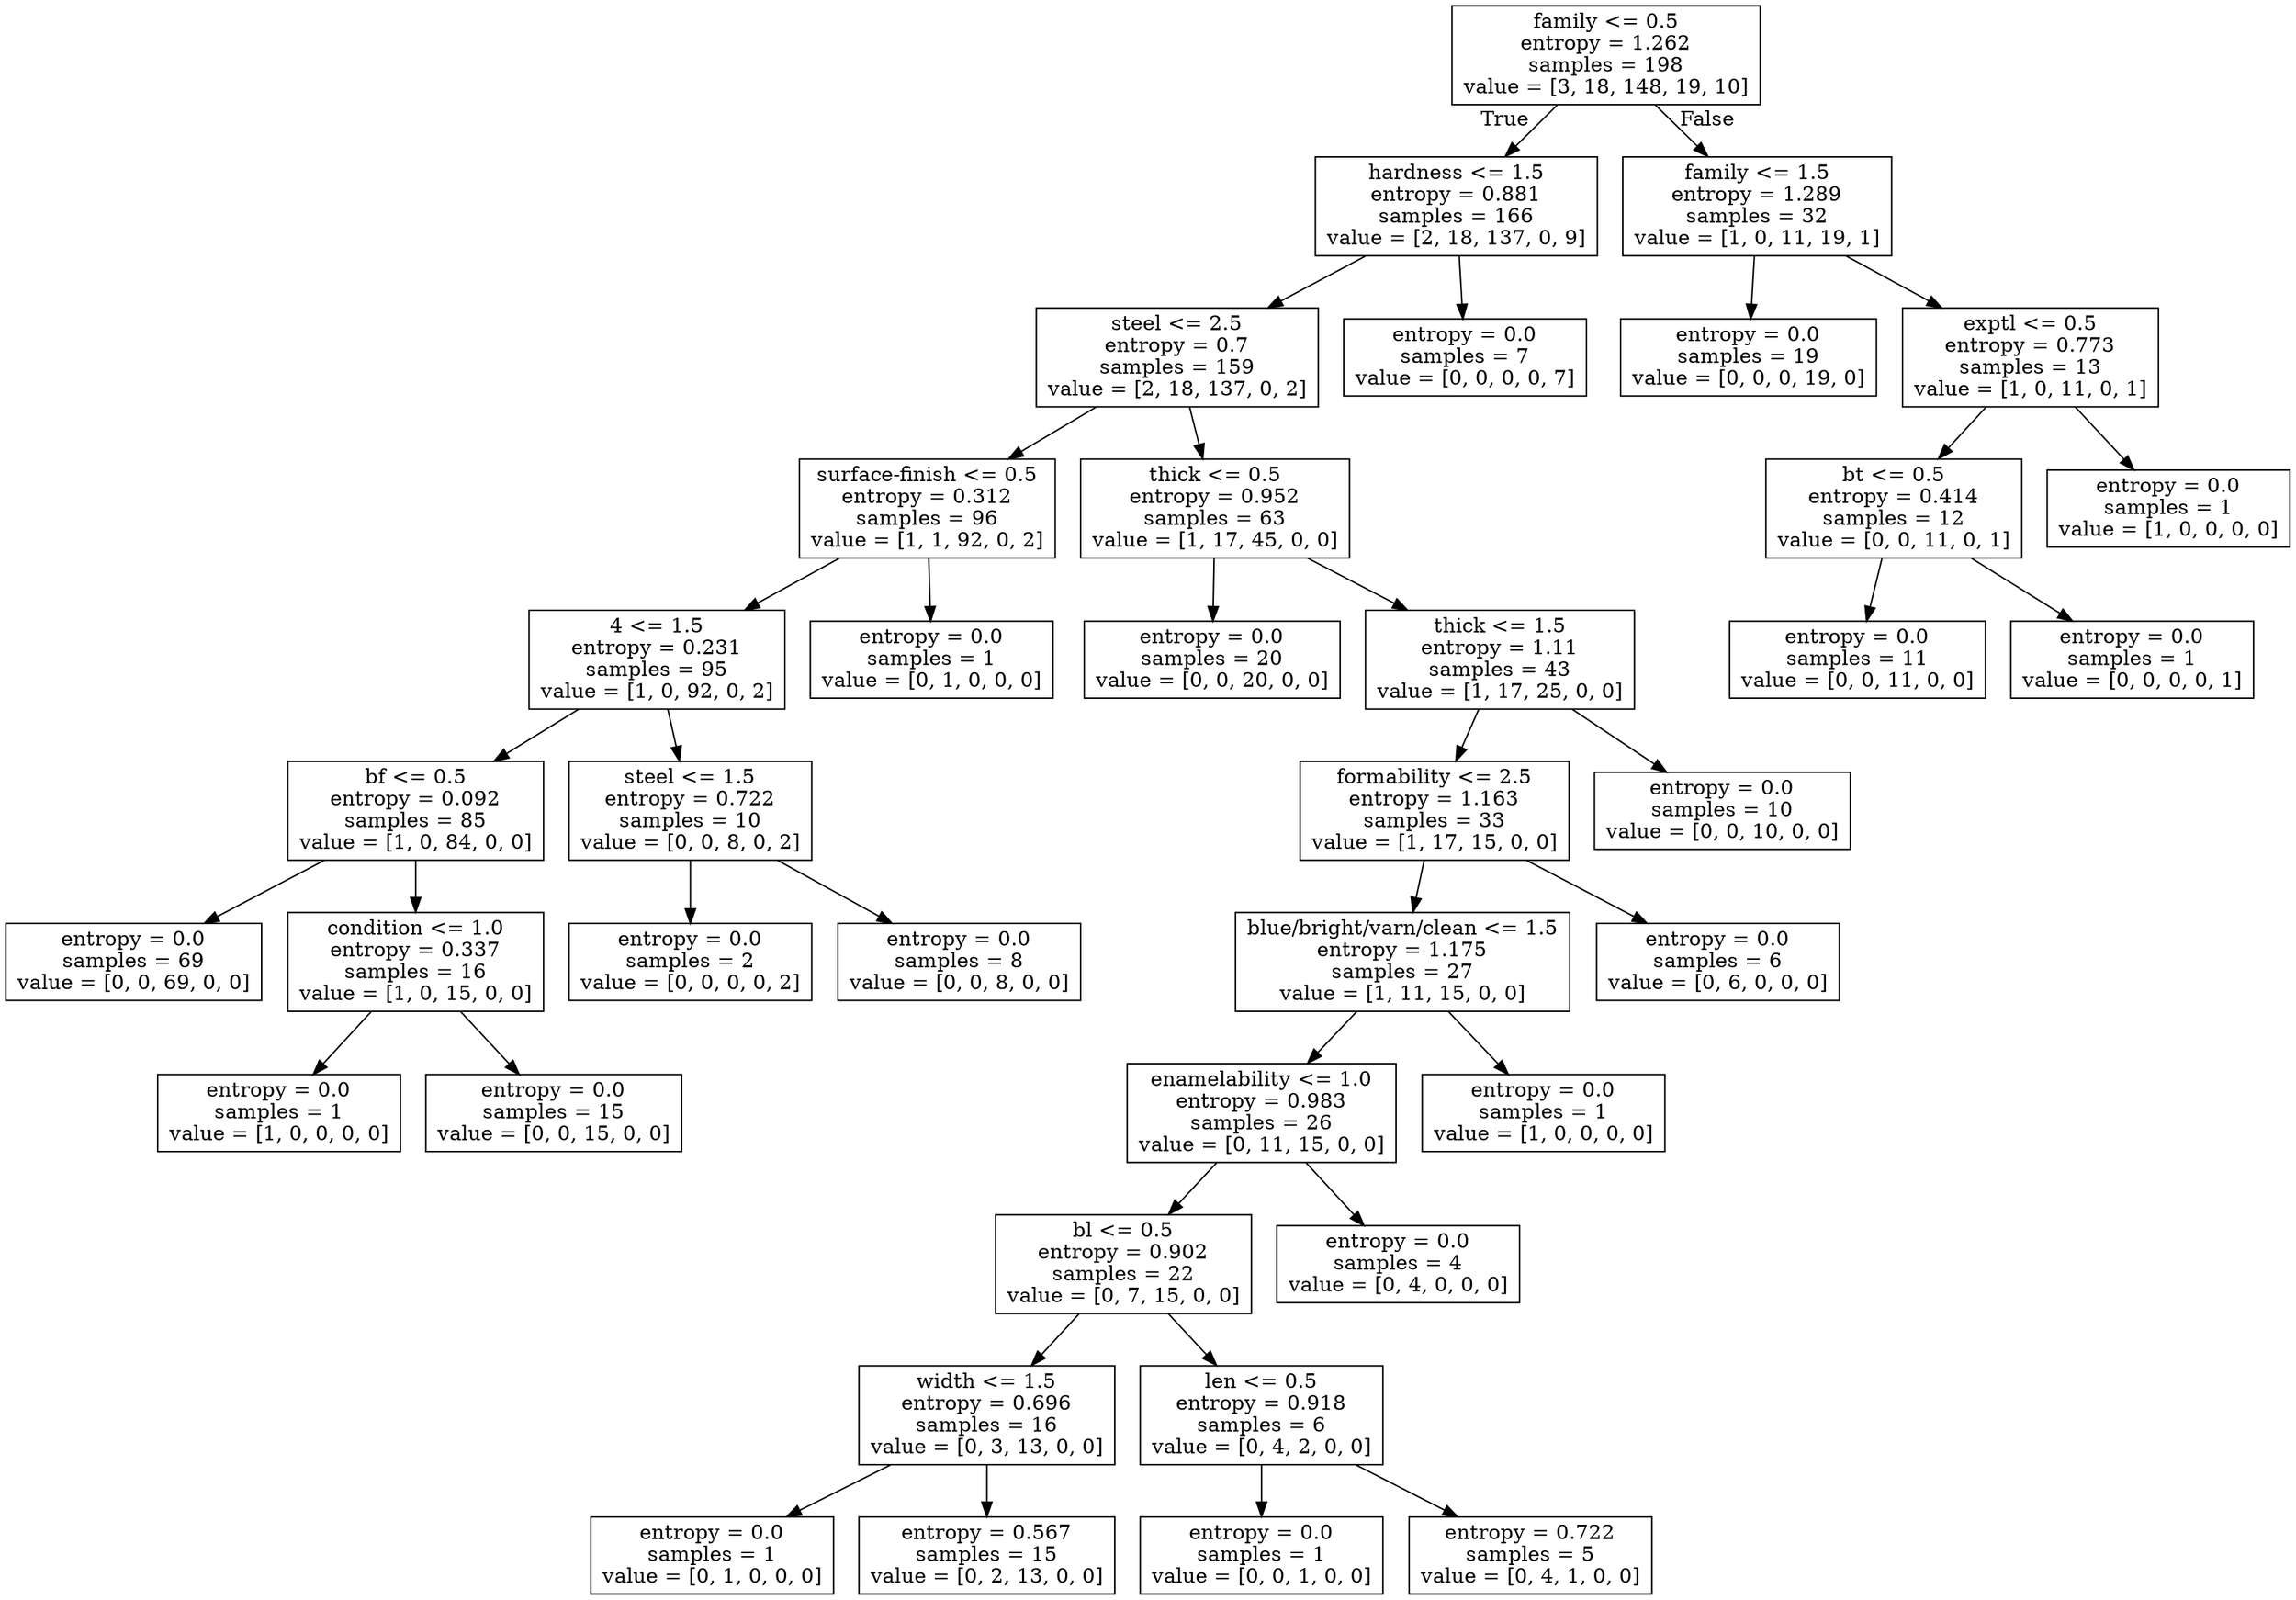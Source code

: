 digraph Tree {
node [shape=box] ;
0 [label="family <= 0.5\nentropy = 1.262\nsamples = 198\nvalue = [3, 18, 148, 19, 10]"] ;
1 [label="hardness <= 1.5\nentropy = 0.881\nsamples = 166\nvalue = [2, 18, 137, 0, 9]"] ;
0 -> 1 [labeldistance=2.5, labelangle=45, headlabel="True"] ;
2 [label="steel <= 2.5\nentropy = 0.7\nsamples = 159\nvalue = [2, 18, 137, 0, 2]"] ;
1 -> 2 ;
3 [label="surface-finish <= 0.5\nentropy = 0.312\nsamples = 96\nvalue = [1, 1, 92, 0, 2]"] ;
2 -> 3 ;
4 [label="4 <= 1.5\nentropy = 0.231\nsamples = 95\nvalue = [1, 0, 92, 0, 2]"] ;
3 -> 4 ;
5 [label="bf <= 0.5\nentropy = 0.092\nsamples = 85\nvalue = [1, 0, 84, 0, 0]"] ;
4 -> 5 ;
6 [label="entropy = 0.0\nsamples = 69\nvalue = [0, 0, 69, 0, 0]"] ;
5 -> 6 ;
7 [label="condition <= 1.0\nentropy = 0.337\nsamples = 16\nvalue = [1, 0, 15, 0, 0]"] ;
5 -> 7 ;
8 [label="entropy = 0.0\nsamples = 1\nvalue = [1, 0, 0, 0, 0]"] ;
7 -> 8 ;
9 [label="entropy = 0.0\nsamples = 15\nvalue = [0, 0, 15, 0, 0]"] ;
7 -> 9 ;
10 [label="steel <= 1.5\nentropy = 0.722\nsamples = 10\nvalue = [0, 0, 8, 0, 2]"] ;
4 -> 10 ;
11 [label="entropy = 0.0\nsamples = 2\nvalue = [0, 0, 0, 0, 2]"] ;
10 -> 11 ;
12 [label="entropy = 0.0\nsamples = 8\nvalue = [0, 0, 8, 0, 0]"] ;
10 -> 12 ;
13 [label="entropy = 0.0\nsamples = 1\nvalue = [0, 1, 0, 0, 0]"] ;
3 -> 13 ;
14 [label="thick <= 0.5\nentropy = 0.952\nsamples = 63\nvalue = [1, 17, 45, 0, 0]"] ;
2 -> 14 ;
15 [label="entropy = 0.0\nsamples = 20\nvalue = [0, 0, 20, 0, 0]"] ;
14 -> 15 ;
16 [label="thick <= 1.5\nentropy = 1.11\nsamples = 43\nvalue = [1, 17, 25, 0, 0]"] ;
14 -> 16 ;
17 [label="formability <= 2.5\nentropy = 1.163\nsamples = 33\nvalue = [1, 17, 15, 0, 0]"] ;
16 -> 17 ;
18 [label="blue/bright/varn/clean <= 1.5\nentropy = 1.175\nsamples = 27\nvalue = [1, 11, 15, 0, 0]"] ;
17 -> 18 ;
19 [label="enamelability <= 1.0\nentropy = 0.983\nsamples = 26\nvalue = [0, 11, 15, 0, 0]"] ;
18 -> 19 ;
20 [label="bl <= 0.5\nentropy = 0.902\nsamples = 22\nvalue = [0, 7, 15, 0, 0]"] ;
19 -> 20 ;
21 [label="width <= 1.5\nentropy = 0.696\nsamples = 16\nvalue = [0, 3, 13, 0, 0]"] ;
20 -> 21 ;
22 [label="entropy = 0.0\nsamples = 1\nvalue = [0, 1, 0, 0, 0]"] ;
21 -> 22 ;
23 [label="entropy = 0.567\nsamples = 15\nvalue = [0, 2, 13, 0, 0]"] ;
21 -> 23 ;
24 [label="len <= 0.5\nentropy = 0.918\nsamples = 6\nvalue = [0, 4, 2, 0, 0]"] ;
20 -> 24 ;
25 [label="entropy = 0.0\nsamples = 1\nvalue = [0, 0, 1, 0, 0]"] ;
24 -> 25 ;
26 [label="entropy = 0.722\nsamples = 5\nvalue = [0, 4, 1, 0, 0]"] ;
24 -> 26 ;
27 [label="entropy = 0.0\nsamples = 4\nvalue = [0, 4, 0, 0, 0]"] ;
19 -> 27 ;
28 [label="entropy = 0.0\nsamples = 1\nvalue = [1, 0, 0, 0, 0]"] ;
18 -> 28 ;
29 [label="entropy = 0.0\nsamples = 6\nvalue = [0, 6, 0, 0, 0]"] ;
17 -> 29 ;
30 [label="entropy = 0.0\nsamples = 10\nvalue = [0, 0, 10, 0, 0]"] ;
16 -> 30 ;
31 [label="entropy = 0.0\nsamples = 7\nvalue = [0, 0, 0, 0, 7]"] ;
1 -> 31 ;
32 [label="family <= 1.5\nentropy = 1.289\nsamples = 32\nvalue = [1, 0, 11, 19, 1]"] ;
0 -> 32 [labeldistance=2.5, labelangle=-45, headlabel="False"] ;
33 [label="entropy = 0.0\nsamples = 19\nvalue = [0, 0, 0, 19, 0]"] ;
32 -> 33 ;
34 [label="exptl <= 0.5\nentropy = 0.773\nsamples = 13\nvalue = [1, 0, 11, 0, 1]"] ;
32 -> 34 ;
35 [label="bt <= 0.5\nentropy = 0.414\nsamples = 12\nvalue = [0, 0, 11, 0, 1]"] ;
34 -> 35 ;
36 [label="entropy = 0.0\nsamples = 11\nvalue = [0, 0, 11, 0, 0]"] ;
35 -> 36 ;
37 [label="entropy = 0.0\nsamples = 1\nvalue = [0, 0, 0, 0, 1]"] ;
35 -> 37 ;
38 [label="entropy = 0.0\nsamples = 1\nvalue = [1, 0, 0, 0, 0]"] ;
34 -> 38 ;
}